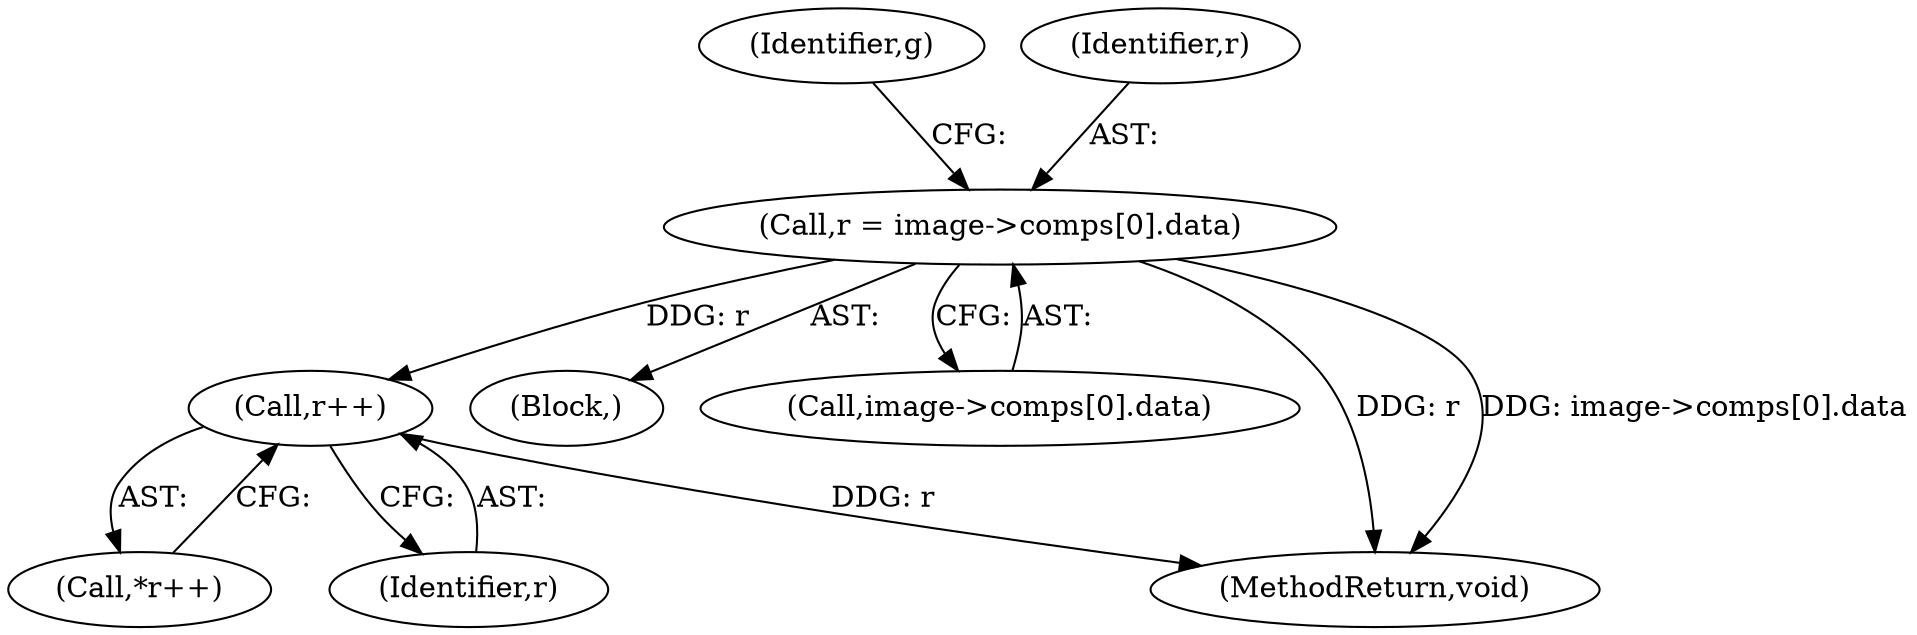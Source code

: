 digraph "0_openjpeg_2e5ab1d9987831c981ff05862e8ccf1381ed58ea@array" {
"1000634" [label="(Call,r = image->comps[0].data)"];
"1000673" [label="(Call,r++)"];
"1000672" [label="(Call,*r++)"];
"1000644" [label="(Identifier,g)"];
"1000674" [label="(Identifier,r)"];
"1000673" [label="(Call,r++)"];
"1000517" [label="(Block,)"];
"1000635" [label="(Identifier,r)"];
"1000636" [label="(Call,image->comps[0].data)"];
"1001487" [label="(MethodReturn,void)"];
"1000634" [label="(Call,r = image->comps[0].data)"];
"1000634" -> "1000517"  [label="AST: "];
"1000634" -> "1000636"  [label="CFG: "];
"1000635" -> "1000634"  [label="AST: "];
"1000636" -> "1000634"  [label="AST: "];
"1000644" -> "1000634"  [label="CFG: "];
"1000634" -> "1001487"  [label="DDG: r"];
"1000634" -> "1001487"  [label="DDG: image->comps[0].data"];
"1000634" -> "1000673"  [label="DDG: r"];
"1000673" -> "1000672"  [label="AST: "];
"1000673" -> "1000674"  [label="CFG: "];
"1000674" -> "1000673"  [label="AST: "];
"1000672" -> "1000673"  [label="CFG: "];
"1000673" -> "1001487"  [label="DDG: r"];
}
